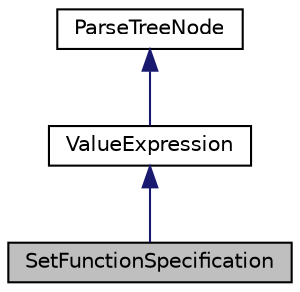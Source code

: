 digraph "SetFunctionSpecification"
{
  edge [fontname="Helvetica",fontsize="10",labelfontname="Helvetica",labelfontsize="10"];
  node [fontname="Helvetica",fontsize="10",shape=record];
  Node0 [label="SetFunctionSpecification",height=0.2,width=0.4,color="black", fillcolor="grey75", style="filled", fontcolor="black"];
  Node1 -> Node0 [dir="back",color="midnightblue",fontsize="10",style="solid",fontname="Helvetica"];
  Node1 [label="ValueExpression",height=0.2,width=0.4,color="black", fillcolor="white", style="filled",URL="$classValueExpression.html"];
  Node2 -> Node1 [dir="back",color="midnightblue",fontsize="10",style="solid",fontname="Helvetica"];
  Node2 [label="ParseTreeNode",height=0.2,width=0.4,color="black", fillcolor="white", style="filled",URL="$classParseTreeNode.html"];
}
